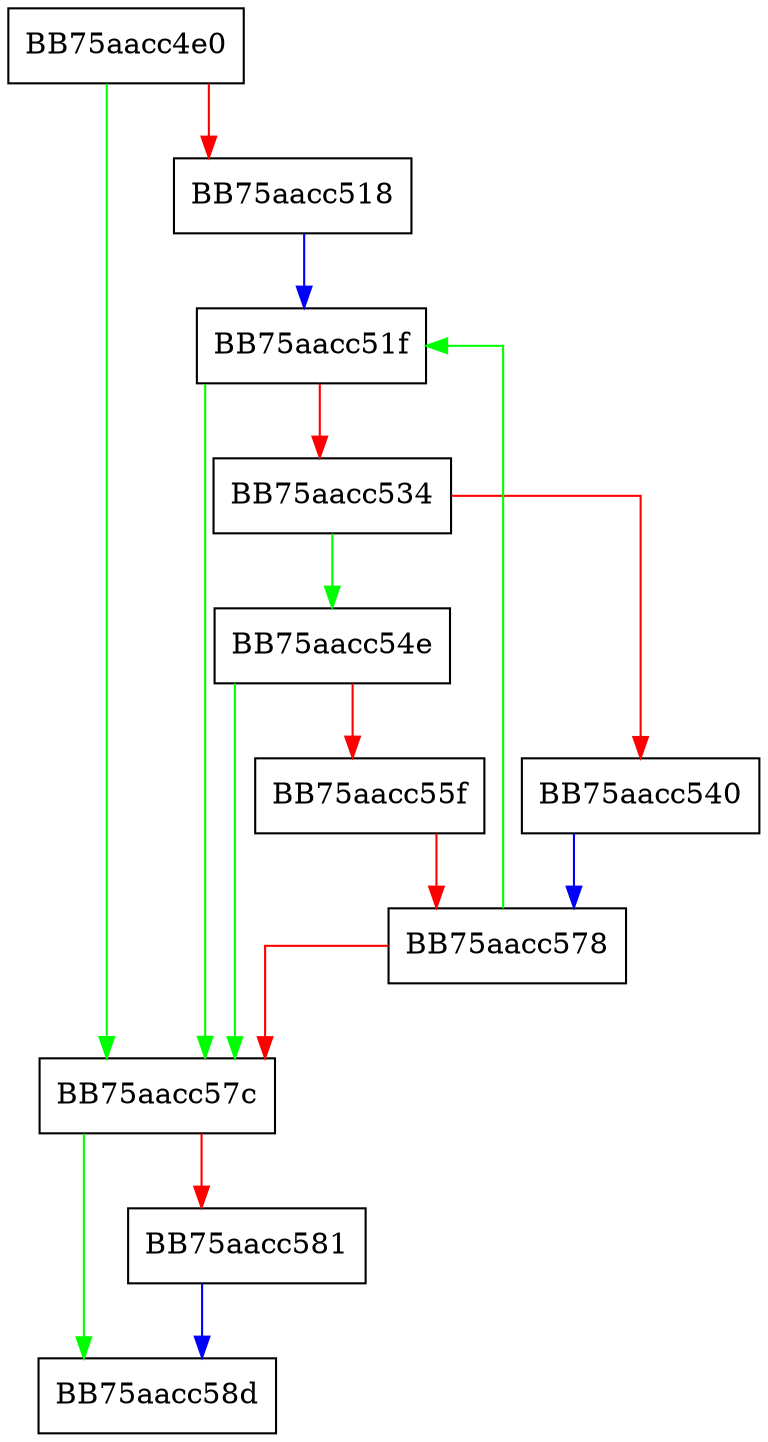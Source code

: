 digraph OnTheFly {
  node [shape="box"];
  graph [splines=ortho];
  BB75aacc4e0 -> BB75aacc57c [color="green"];
  BB75aacc4e0 -> BB75aacc518 [color="red"];
  BB75aacc518 -> BB75aacc51f [color="blue"];
  BB75aacc51f -> BB75aacc57c [color="green"];
  BB75aacc51f -> BB75aacc534 [color="red"];
  BB75aacc534 -> BB75aacc54e [color="green"];
  BB75aacc534 -> BB75aacc540 [color="red"];
  BB75aacc540 -> BB75aacc578 [color="blue"];
  BB75aacc54e -> BB75aacc57c [color="green"];
  BB75aacc54e -> BB75aacc55f [color="red"];
  BB75aacc55f -> BB75aacc578 [color="red"];
  BB75aacc578 -> BB75aacc51f [color="green"];
  BB75aacc578 -> BB75aacc57c [color="red"];
  BB75aacc57c -> BB75aacc58d [color="green"];
  BB75aacc57c -> BB75aacc581 [color="red"];
  BB75aacc581 -> BB75aacc58d [color="blue"];
}